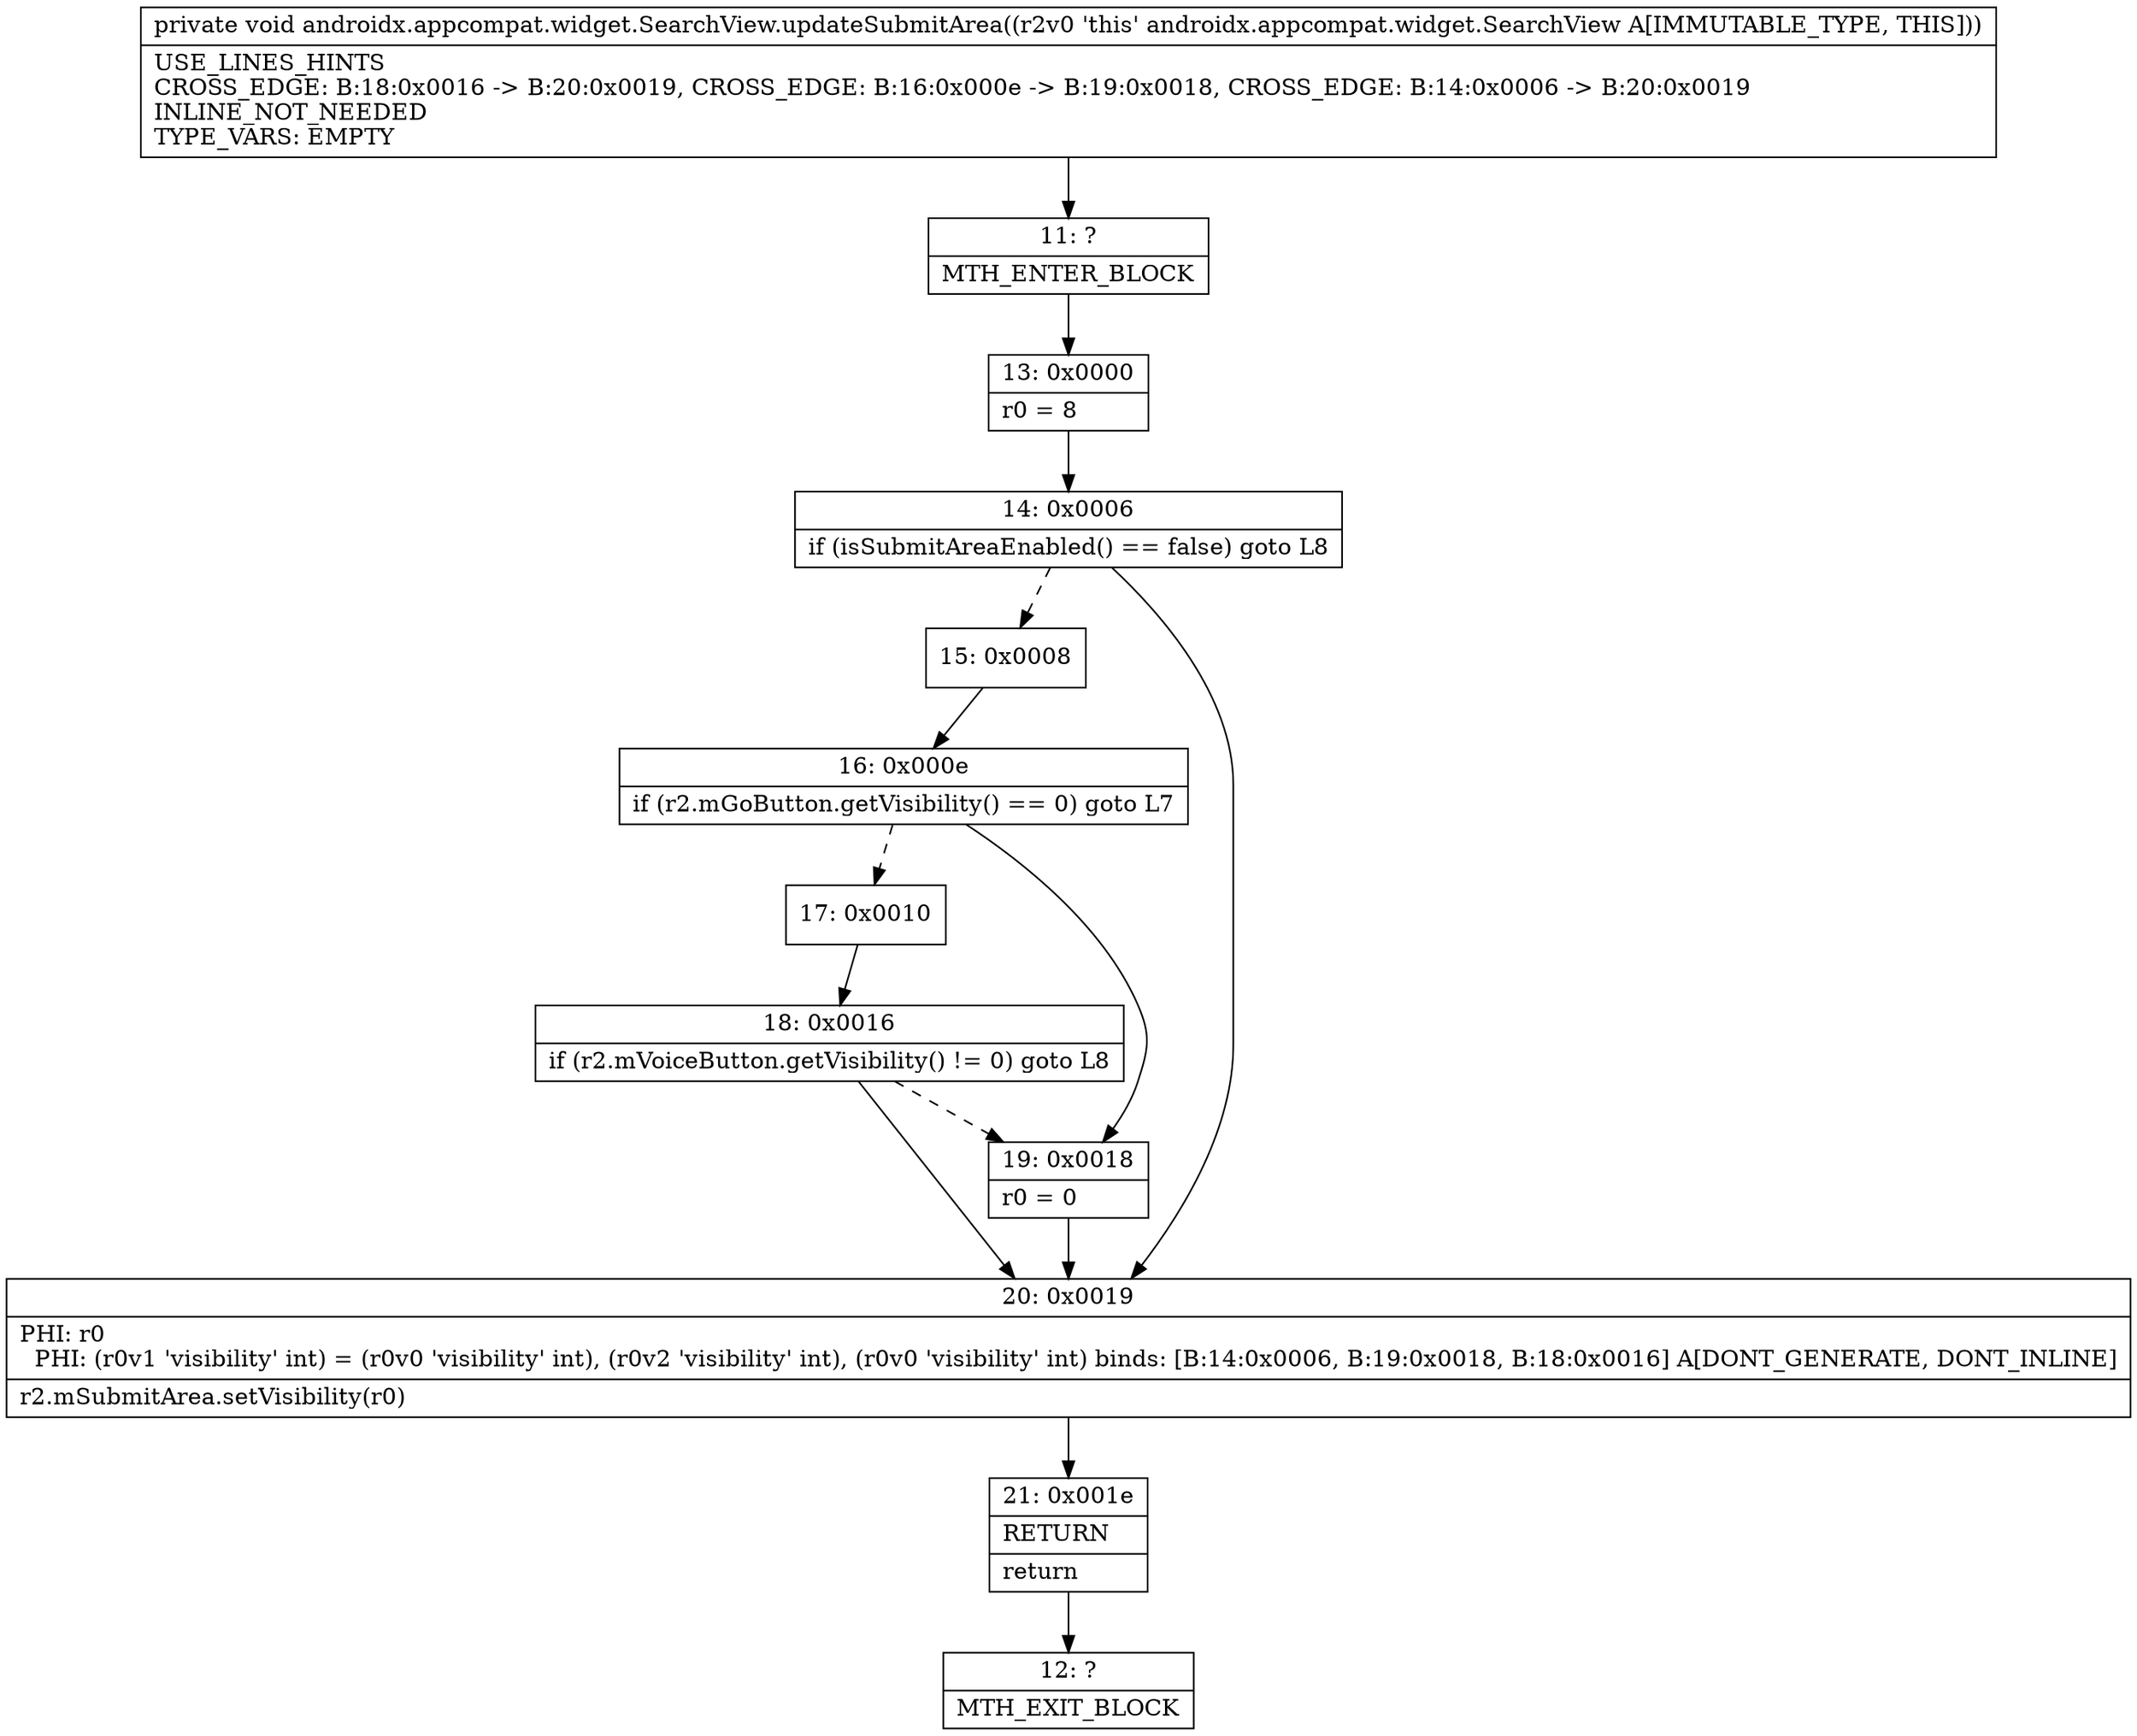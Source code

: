 digraph "CFG forandroidx.appcompat.widget.SearchView.updateSubmitArea()V" {
Node_11 [shape=record,label="{11\:\ ?|MTH_ENTER_BLOCK\l}"];
Node_13 [shape=record,label="{13\:\ 0x0000|r0 = 8\l}"];
Node_14 [shape=record,label="{14\:\ 0x0006|if (isSubmitAreaEnabled() == false) goto L8\l}"];
Node_15 [shape=record,label="{15\:\ 0x0008}"];
Node_16 [shape=record,label="{16\:\ 0x000e|if (r2.mGoButton.getVisibility() == 0) goto L7\l}"];
Node_17 [shape=record,label="{17\:\ 0x0010}"];
Node_18 [shape=record,label="{18\:\ 0x0016|if (r2.mVoiceButton.getVisibility() != 0) goto L8\l}"];
Node_19 [shape=record,label="{19\:\ 0x0018|r0 = 0\l}"];
Node_20 [shape=record,label="{20\:\ 0x0019|PHI: r0 \l  PHI: (r0v1 'visibility' int) = (r0v0 'visibility' int), (r0v2 'visibility' int), (r0v0 'visibility' int) binds: [B:14:0x0006, B:19:0x0018, B:18:0x0016] A[DONT_GENERATE, DONT_INLINE]\l|r2.mSubmitArea.setVisibility(r0)\l}"];
Node_21 [shape=record,label="{21\:\ 0x001e|RETURN\l|return\l}"];
Node_12 [shape=record,label="{12\:\ ?|MTH_EXIT_BLOCK\l}"];
MethodNode[shape=record,label="{private void androidx.appcompat.widget.SearchView.updateSubmitArea((r2v0 'this' androidx.appcompat.widget.SearchView A[IMMUTABLE_TYPE, THIS]))  | USE_LINES_HINTS\lCROSS_EDGE: B:18:0x0016 \-\> B:20:0x0019, CROSS_EDGE: B:16:0x000e \-\> B:19:0x0018, CROSS_EDGE: B:14:0x0006 \-\> B:20:0x0019\lINLINE_NOT_NEEDED\lTYPE_VARS: EMPTY\l}"];
MethodNode -> Node_11;Node_11 -> Node_13;
Node_13 -> Node_14;
Node_14 -> Node_15[style=dashed];
Node_14 -> Node_20;
Node_15 -> Node_16;
Node_16 -> Node_17[style=dashed];
Node_16 -> Node_19;
Node_17 -> Node_18;
Node_18 -> Node_19[style=dashed];
Node_18 -> Node_20;
Node_19 -> Node_20;
Node_20 -> Node_21;
Node_21 -> Node_12;
}

